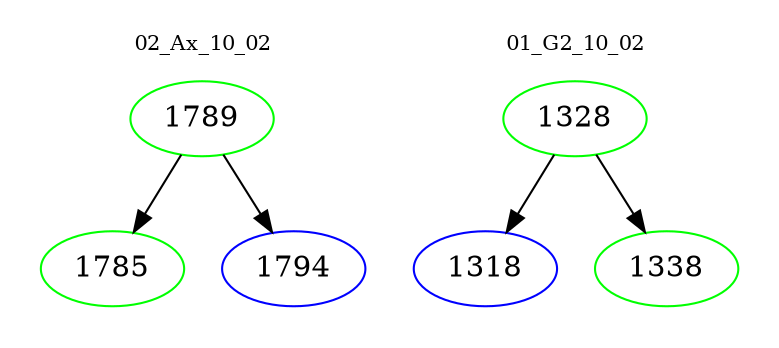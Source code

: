 digraph{
subgraph cluster_0 {
color = white
label = "02_Ax_10_02";
fontsize=10;
T0_1789 [label="1789", color="green"]
T0_1789 -> T0_1785 [color="black"]
T0_1785 [label="1785", color="green"]
T0_1789 -> T0_1794 [color="black"]
T0_1794 [label="1794", color="blue"]
}
subgraph cluster_1 {
color = white
label = "01_G2_10_02";
fontsize=10;
T1_1328 [label="1328", color="green"]
T1_1328 -> T1_1318 [color="black"]
T1_1318 [label="1318", color="blue"]
T1_1328 -> T1_1338 [color="black"]
T1_1338 [label="1338", color="green"]
}
}
